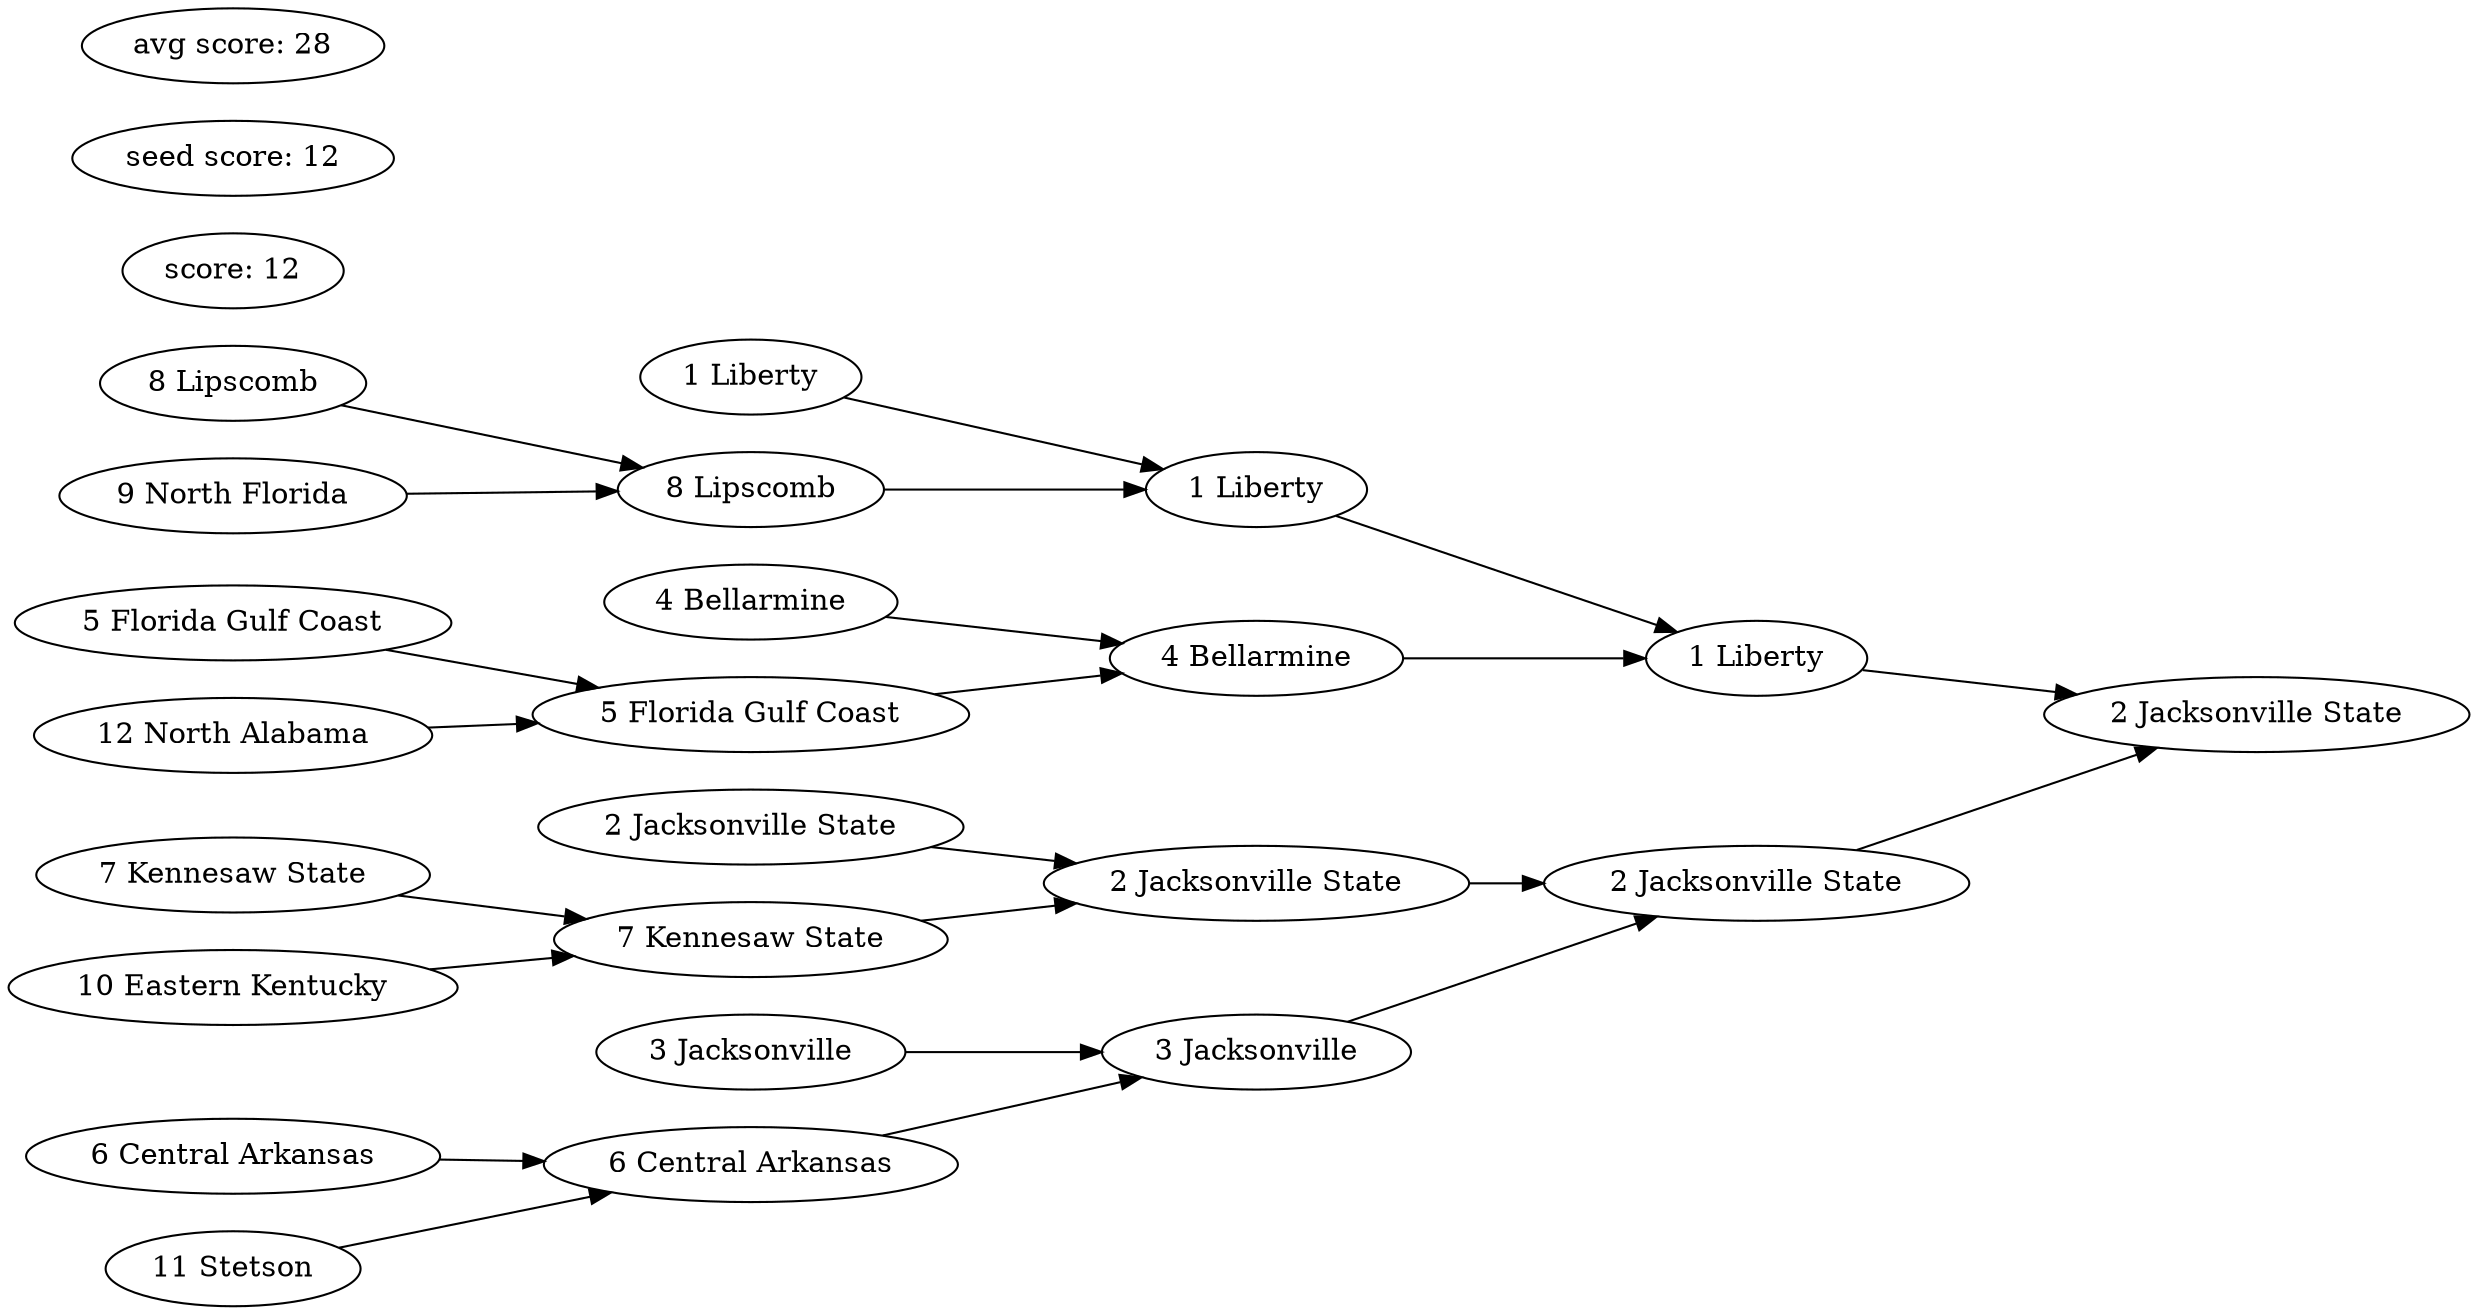 digraph {
graph [rankdir=LR];"t1" [label="2 Jacksonville State"];
"t2" [label="1 Liberty"];
"t3" [label="1 Liberty"];
"t4" [label="1 Liberty"];
"t5" [label="8 Lipscomb"];
"t6" [label="8 Lipscomb"];
"t7" [label="9 North Florida"];
"t6" -> "t5";
"t7" -> "t5";
"t4" -> "t3";
"t5" -> "t3";
"t8" [label="4 Bellarmine"];
"t9" [label="4 Bellarmine"];
"t10" [label="5 Florida Gulf Coast"];
"t11" [label="5 Florida Gulf Coast"];
"t12" [label="12 North Alabama"];
"t11" -> "t10";
"t12" -> "t10";
"t9" -> "t8";
"t10" -> "t8";
"t3" -> "t2";
"t8" -> "t2";
"t13" [label="2 Jacksonville State"];
"t14" [label="2 Jacksonville State"];
"t15" [label="2 Jacksonville State"];
"t16" [label="7 Kennesaw State"];
"t17" [label="7 Kennesaw State"];
"t18" [label="10 Eastern Kentucky"];
"t17" -> "t16";
"t18" -> "t16";
"t15" -> "t14";
"t16" -> "t14";
"t19" [label="3 Jacksonville"];
"t20" [label="3 Jacksonville"];
"t21" [label="6 Central Arkansas"];
"t22" [label="6 Central Arkansas"];
"t23" [label="11 Stetson"];
"t22" -> "t21";
"t23" -> "t21";
"t20" -> "t19";
"t21" -> "t19";
"t14" -> "t13";
"t19" -> "t13";
"t2" -> "t1";
"t13" -> "t1";
score [label="score: 12"];
seed [label="seed score: 12"];
max [label="avg score: 28"];
}
